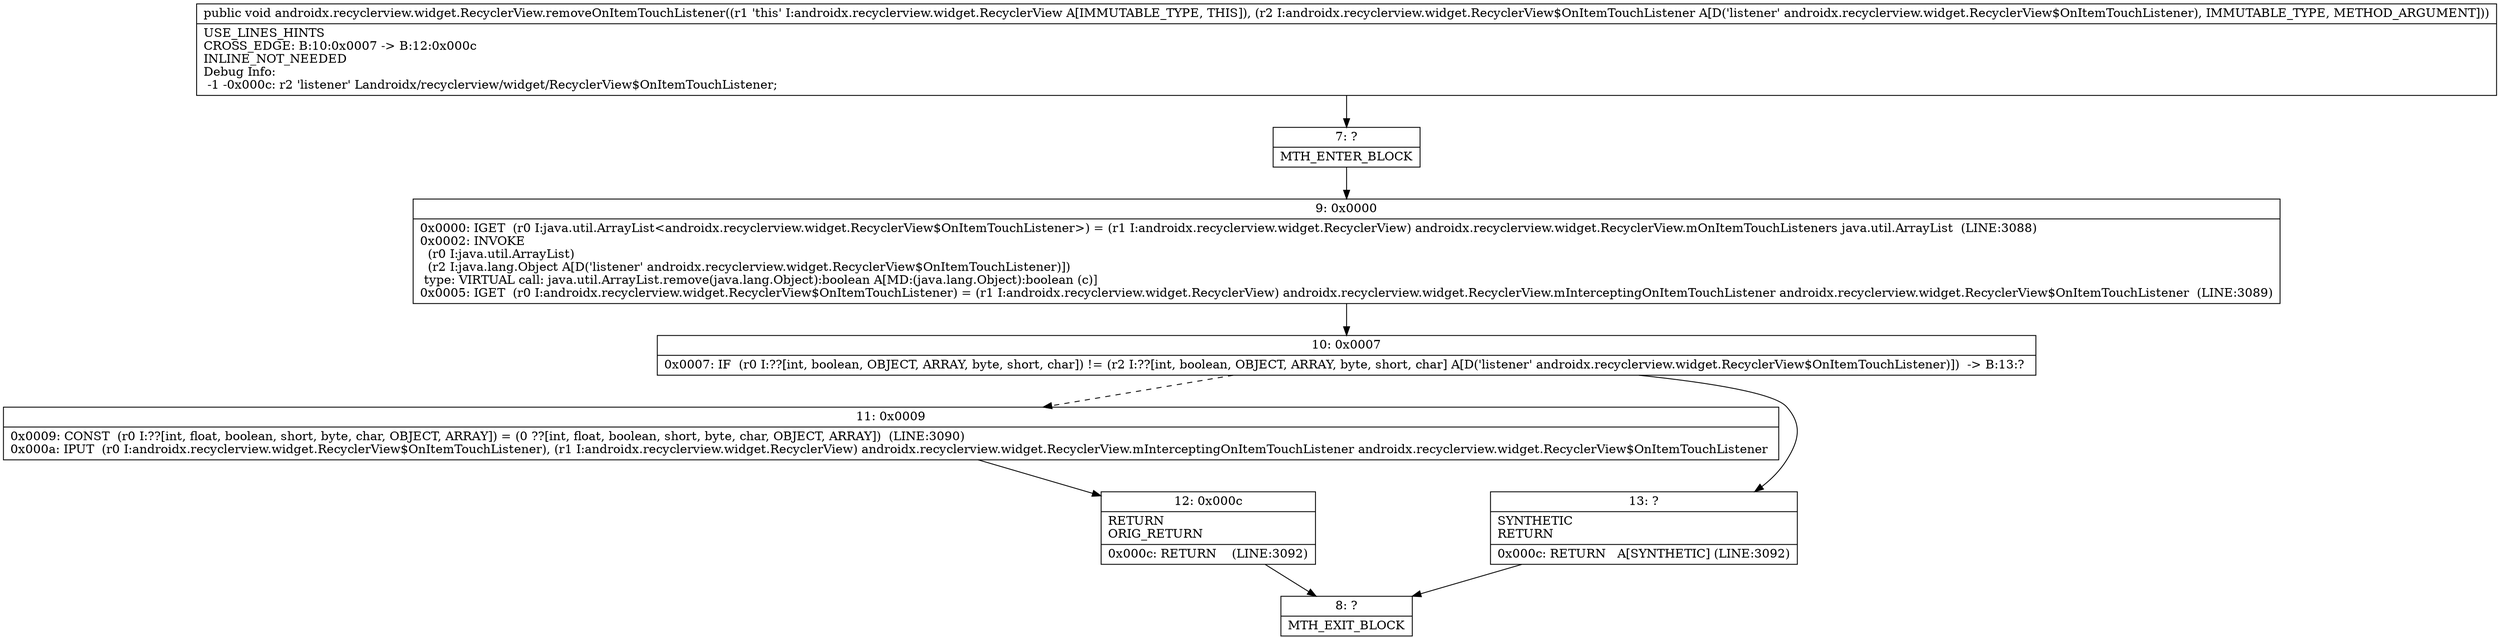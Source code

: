 digraph "CFG forandroidx.recyclerview.widget.RecyclerView.removeOnItemTouchListener(Landroidx\/recyclerview\/widget\/RecyclerView$OnItemTouchListener;)V" {
Node_7 [shape=record,label="{7\:\ ?|MTH_ENTER_BLOCK\l}"];
Node_9 [shape=record,label="{9\:\ 0x0000|0x0000: IGET  (r0 I:java.util.ArrayList\<androidx.recyclerview.widget.RecyclerView$OnItemTouchListener\>) = (r1 I:androidx.recyclerview.widget.RecyclerView) androidx.recyclerview.widget.RecyclerView.mOnItemTouchListeners java.util.ArrayList  (LINE:3088)\l0x0002: INVOKE  \l  (r0 I:java.util.ArrayList)\l  (r2 I:java.lang.Object A[D('listener' androidx.recyclerview.widget.RecyclerView$OnItemTouchListener)])\l type: VIRTUAL call: java.util.ArrayList.remove(java.lang.Object):boolean A[MD:(java.lang.Object):boolean (c)]\l0x0005: IGET  (r0 I:androidx.recyclerview.widget.RecyclerView$OnItemTouchListener) = (r1 I:androidx.recyclerview.widget.RecyclerView) androidx.recyclerview.widget.RecyclerView.mInterceptingOnItemTouchListener androidx.recyclerview.widget.RecyclerView$OnItemTouchListener  (LINE:3089)\l}"];
Node_10 [shape=record,label="{10\:\ 0x0007|0x0007: IF  (r0 I:??[int, boolean, OBJECT, ARRAY, byte, short, char]) != (r2 I:??[int, boolean, OBJECT, ARRAY, byte, short, char] A[D('listener' androidx.recyclerview.widget.RecyclerView$OnItemTouchListener)])  \-\> B:13:? \l}"];
Node_11 [shape=record,label="{11\:\ 0x0009|0x0009: CONST  (r0 I:??[int, float, boolean, short, byte, char, OBJECT, ARRAY]) = (0 ??[int, float, boolean, short, byte, char, OBJECT, ARRAY])  (LINE:3090)\l0x000a: IPUT  (r0 I:androidx.recyclerview.widget.RecyclerView$OnItemTouchListener), (r1 I:androidx.recyclerview.widget.RecyclerView) androidx.recyclerview.widget.RecyclerView.mInterceptingOnItemTouchListener androidx.recyclerview.widget.RecyclerView$OnItemTouchListener \l}"];
Node_12 [shape=record,label="{12\:\ 0x000c|RETURN\lORIG_RETURN\l|0x000c: RETURN    (LINE:3092)\l}"];
Node_8 [shape=record,label="{8\:\ ?|MTH_EXIT_BLOCK\l}"];
Node_13 [shape=record,label="{13\:\ ?|SYNTHETIC\lRETURN\l|0x000c: RETURN   A[SYNTHETIC] (LINE:3092)\l}"];
MethodNode[shape=record,label="{public void androidx.recyclerview.widget.RecyclerView.removeOnItemTouchListener((r1 'this' I:androidx.recyclerview.widget.RecyclerView A[IMMUTABLE_TYPE, THIS]), (r2 I:androidx.recyclerview.widget.RecyclerView$OnItemTouchListener A[D('listener' androidx.recyclerview.widget.RecyclerView$OnItemTouchListener), IMMUTABLE_TYPE, METHOD_ARGUMENT]))  | USE_LINES_HINTS\lCROSS_EDGE: B:10:0x0007 \-\> B:12:0x000c\lINLINE_NOT_NEEDED\lDebug Info:\l  \-1 \-0x000c: r2 'listener' Landroidx\/recyclerview\/widget\/RecyclerView$OnItemTouchListener;\l}"];
MethodNode -> Node_7;Node_7 -> Node_9;
Node_9 -> Node_10;
Node_10 -> Node_11[style=dashed];
Node_10 -> Node_13;
Node_11 -> Node_12;
Node_12 -> Node_8;
Node_13 -> Node_8;
}

